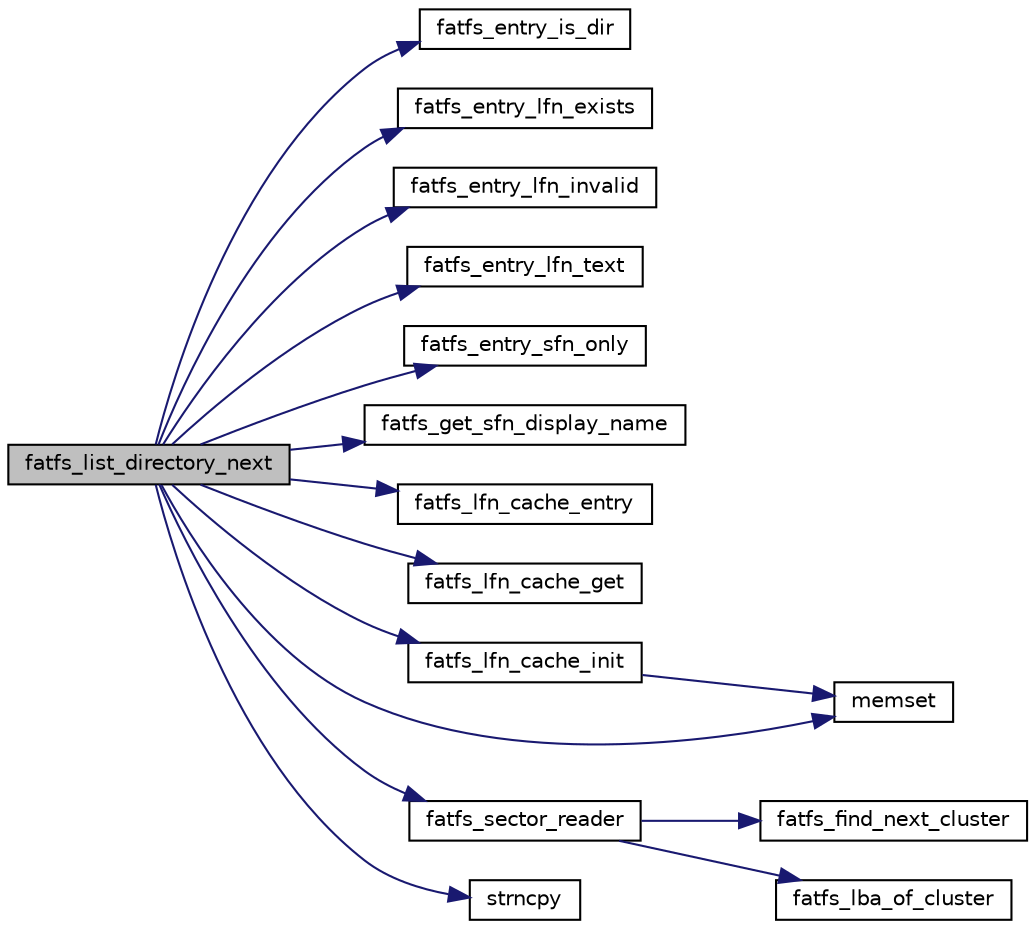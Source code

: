 digraph "fatfs_list_directory_next"
{
 // LATEX_PDF_SIZE
  edge [fontname="Helvetica",fontsize="10",labelfontname="Helvetica",labelfontsize="10"];
  node [fontname="Helvetica",fontsize="10",shape=record];
  rankdir="LR";
  Node1 [label="fatfs_list_directory_next",height=0.2,width=0.4,color="black", fillcolor="grey75", style="filled", fontcolor="black",tooltip=" "];
  Node1 -> Node2 [color="midnightblue",fontsize="10",style="solid",fontname="Helvetica"];
  Node2 [label="fatfs_entry_is_dir",height=0.2,width=0.4,color="black", fillcolor="white", style="filled",URL="$fat__misc_8c.html#adca70c7e5b6a384a99baf9e1ecb9d1a8",tooltip=" "];
  Node1 -> Node3 [color="midnightblue",fontsize="10",style="solid",fontname="Helvetica"];
  Node3 [label="fatfs_entry_lfn_exists",height=0.2,width=0.4,color="black", fillcolor="white", style="filled",URL="$fat__misc_8c.html#a27351ac7857382bf893d7e5a74cf5710",tooltip=" "];
  Node1 -> Node4 [color="midnightblue",fontsize="10",style="solid",fontname="Helvetica"];
  Node4 [label="fatfs_entry_lfn_invalid",height=0.2,width=0.4,color="black", fillcolor="white", style="filled",URL="$fat__misc_8c.html#a4ed58a36d5257fed8f10aaca95433cdf",tooltip=" "];
  Node1 -> Node5 [color="midnightblue",fontsize="10",style="solid",fontname="Helvetica"];
  Node5 [label="fatfs_entry_lfn_text",height=0.2,width=0.4,color="black", fillcolor="white", style="filled",URL="$fat__misc_8c.html#a7dac9a0d5348d1d6e9df6479c29d03c4",tooltip=" "];
  Node1 -> Node6 [color="midnightblue",fontsize="10",style="solid",fontname="Helvetica"];
  Node6 [label="fatfs_entry_sfn_only",height=0.2,width=0.4,color="black", fillcolor="white", style="filled",URL="$fat__misc_8c.html#a0c733bd55626e6751be7a7fcd770acd5",tooltip=" "];
  Node1 -> Node7 [color="midnightblue",fontsize="10",style="solid",fontname="Helvetica"];
  Node7 [label="fatfs_get_sfn_display_name",height=0.2,width=0.4,color="black", fillcolor="white", style="filled",URL="$fat__string_8c.html#a591f207df5e2aa9fe091df89b0c0f3f8",tooltip=" "];
  Node1 -> Node8 [color="midnightblue",fontsize="10",style="solid",fontname="Helvetica"];
  Node8 [label="fatfs_lfn_cache_entry",height=0.2,width=0.4,color="black", fillcolor="white", style="filled",URL="$fat__misc_8c.html#a37178e1cd0b3c962e4c41bd4e350c712",tooltip=" "];
  Node1 -> Node9 [color="midnightblue",fontsize="10",style="solid",fontname="Helvetica"];
  Node9 [label="fatfs_lfn_cache_get",height=0.2,width=0.4,color="black", fillcolor="white", style="filled",URL="$fat__misc_8c.html#a30fee82472e2faf585b0a84068abc672",tooltip=" "];
  Node1 -> Node10 [color="midnightblue",fontsize="10",style="solid",fontname="Helvetica"];
  Node10 [label="fatfs_lfn_cache_init",height=0.2,width=0.4,color="black", fillcolor="white", style="filled",URL="$fat__misc_8c.html#aa1fe29de6c2c59fdcf3159607ac2af47",tooltip=" "];
  Node10 -> Node11 [color="midnightblue",fontsize="10",style="solid",fontname="Helvetica"];
  Node11 [label="memset",height=0.2,width=0.4,color="black", fillcolor="white", style="filled",URL="$string_8h.html#ace4b911463887af5e748326323e99a23",tooltip=" "];
  Node1 -> Node12 [color="midnightblue",fontsize="10",style="solid",fontname="Helvetica"];
  Node12 [label="fatfs_sector_reader",height=0.2,width=0.4,color="black", fillcolor="white", style="filled",URL="$fat__access_8c.html#a934acbcc4c095b05eaacea0333675ed3",tooltip=" "];
  Node12 -> Node13 [color="midnightblue",fontsize="10",style="solid",fontname="Helvetica"];
  Node13 [label="fatfs_find_next_cluster",height=0.2,width=0.4,color="black", fillcolor="white", style="filled",URL="$fat__table_8c.html#af6297d64179e09d929493451ab68d6e6",tooltip=" "];
  Node12 -> Node14 [color="midnightblue",fontsize="10",style="solid",fontname="Helvetica"];
  Node14 [label="fatfs_lba_of_cluster",height=0.2,width=0.4,color="black", fillcolor="white", style="filled",URL="$fat__access_8c.html#adda5a5dde3548cd09943efcbe5534c62",tooltip=" "];
  Node1 -> Node11 [color="midnightblue",fontsize="10",style="solid",fontname="Helvetica"];
  Node1 -> Node15 [color="midnightblue",fontsize="10",style="solid",fontname="Helvetica"];
  Node15 [label="strncpy",height=0.2,width=0.4,color="black", fillcolor="white", style="filled",URL="$string_8h.html#a3a2a3fddad0b7aa0ddb8fcd7509b9e27",tooltip=" "];
}
